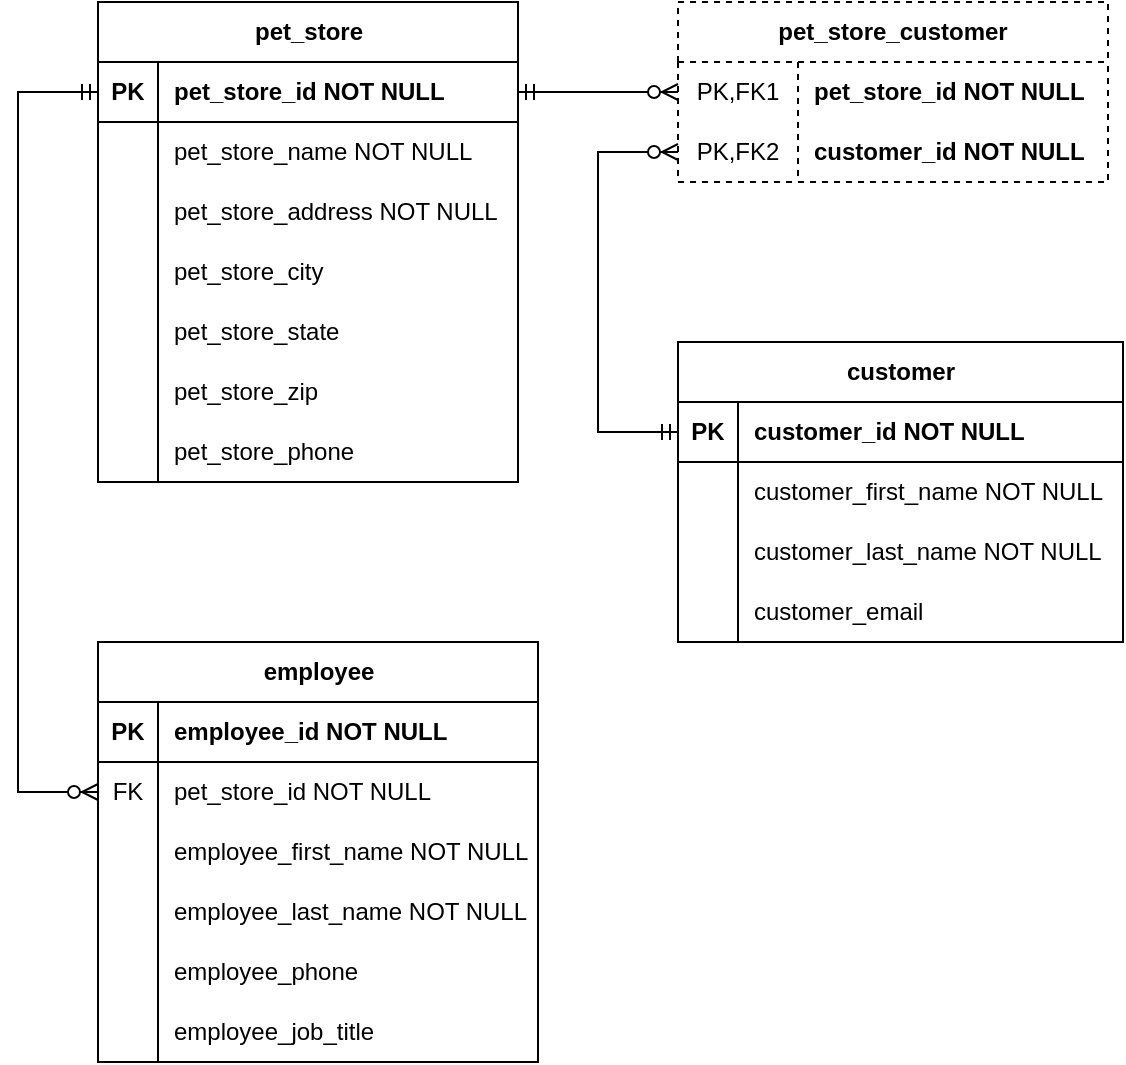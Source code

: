 <mxfile version="24.6.4" type="device">
  <diagram id="R2lEEEUBdFMjLlhIrx00" name="Page-1">
    <mxGraphModel dx="1434" dy="844" grid="1" gridSize="10" guides="1" tooltips="1" connect="1" arrows="1" fold="1" page="1" pageScale="1" pageWidth="850" pageHeight="1100" math="0" shadow="0" extFonts="Permanent Marker^https://fonts.googleapis.com/css?family=Permanent+Marker">
      <root>
        <mxCell id="0" />
        <mxCell id="1" parent="0" />
        <mxCell id="QOdpadEtkiQSoy7AOeeI-1" value="pet_store_customer" style="shape=table;startSize=30;container=1;collapsible=1;childLayout=tableLayout;fixedRows=1;rowLines=0;fontStyle=1;align=center;resizeLast=1;html=1;whiteSpace=wrap;dashed=1;" parent="1" vertex="1">
          <mxGeometry x="370" y="80" width="215" height="90" as="geometry">
            <mxRectangle x="180" y="410" width="150" height="30" as="alternateBounds" />
          </mxGeometry>
        </mxCell>
        <mxCell id="QOdpadEtkiQSoy7AOeeI-2" value="" style="shape=tableRow;horizontal=0;startSize=0;swimlaneHead=0;swimlaneBody=0;fillColor=none;collapsible=0;dropTarget=0;points=[[0,0.5],[1,0.5]];portConstraint=eastwest;top=0;left=0;right=0;bottom=0;html=1;" parent="QOdpadEtkiQSoy7AOeeI-1" vertex="1">
          <mxGeometry y="30" width="215" height="30" as="geometry" />
        </mxCell>
        <mxCell id="QOdpadEtkiQSoy7AOeeI-3" value="PK,FK1" style="shape=partialRectangle;connectable=0;fillColor=none;top=0;left=0;bottom=0;right=0;fontStyle=0;overflow=hidden;html=1;whiteSpace=wrap;" parent="QOdpadEtkiQSoy7AOeeI-2" vertex="1">
          <mxGeometry width="60" height="30" as="geometry">
            <mxRectangle width="60" height="30" as="alternateBounds" />
          </mxGeometry>
        </mxCell>
        <mxCell id="QOdpadEtkiQSoy7AOeeI-4" value="pet_store_id NOT NULL" style="shape=partialRectangle;connectable=0;fillColor=none;top=0;left=0;bottom=0;right=0;align=left;spacingLeft=6;fontStyle=1;overflow=hidden;html=1;whiteSpace=wrap;" parent="QOdpadEtkiQSoy7AOeeI-2" vertex="1">
          <mxGeometry x="60" width="155" height="30" as="geometry">
            <mxRectangle width="155" height="30" as="alternateBounds" />
          </mxGeometry>
        </mxCell>
        <mxCell id="QOdpadEtkiQSoy7AOeeI-5" value="" style="shape=tableRow;horizontal=0;startSize=0;swimlaneHead=0;swimlaneBody=0;fillColor=none;collapsible=0;dropTarget=0;points=[[0,0.5],[1,0.5]];portConstraint=eastwest;top=0;left=0;right=0;bottom=0;html=1;" parent="QOdpadEtkiQSoy7AOeeI-1" vertex="1">
          <mxGeometry y="60" width="215" height="30" as="geometry" />
        </mxCell>
        <mxCell id="QOdpadEtkiQSoy7AOeeI-6" value="PK,FK2" style="shape=partialRectangle;connectable=0;fillColor=none;top=0;left=0;bottom=0;right=0;fontStyle=0;overflow=hidden;html=1;whiteSpace=wrap;" parent="QOdpadEtkiQSoy7AOeeI-5" vertex="1">
          <mxGeometry width="60" height="30" as="geometry">
            <mxRectangle width="60" height="30" as="alternateBounds" />
          </mxGeometry>
        </mxCell>
        <mxCell id="QOdpadEtkiQSoy7AOeeI-7" value="customer_id NOT NULL" style="shape=partialRectangle;connectable=0;fillColor=none;top=0;left=0;bottom=0;right=0;align=left;spacingLeft=6;fontStyle=1;overflow=hidden;html=1;whiteSpace=wrap;" parent="QOdpadEtkiQSoy7AOeeI-5" vertex="1">
          <mxGeometry x="60" width="155" height="30" as="geometry">
            <mxRectangle width="155" height="30" as="alternateBounds" />
          </mxGeometry>
        </mxCell>
        <mxCell id="QOdpadEtkiQSoy7AOeeI-14" value="pet_store" style="shape=table;startSize=30;container=1;collapsible=1;childLayout=tableLayout;fixedRows=1;rowLines=0;fontStyle=1;align=center;resizeLast=1;html=1;" parent="1" vertex="1">
          <mxGeometry x="80" y="80" width="210" height="240" as="geometry" />
        </mxCell>
        <mxCell id="QOdpadEtkiQSoy7AOeeI-15" value="" style="shape=tableRow;horizontal=0;startSize=0;swimlaneHead=0;swimlaneBody=0;fillColor=none;collapsible=0;dropTarget=0;points=[[0,0.5],[1,0.5]];portConstraint=eastwest;top=0;left=0;right=0;bottom=1;" parent="QOdpadEtkiQSoy7AOeeI-14" vertex="1">
          <mxGeometry y="30" width="210" height="30" as="geometry" />
        </mxCell>
        <mxCell id="QOdpadEtkiQSoy7AOeeI-16" value="PK" style="shape=partialRectangle;connectable=0;fillColor=none;top=0;left=0;bottom=0;right=0;fontStyle=1;overflow=hidden;whiteSpace=wrap;html=1;" parent="QOdpadEtkiQSoy7AOeeI-15" vertex="1">
          <mxGeometry width="30" height="30" as="geometry">
            <mxRectangle width="30" height="30" as="alternateBounds" />
          </mxGeometry>
        </mxCell>
        <mxCell id="QOdpadEtkiQSoy7AOeeI-17" value="pet_store_id NOT NULL" style="shape=partialRectangle;connectable=0;fillColor=none;top=0;left=0;bottom=0;right=0;align=left;spacingLeft=6;fontStyle=1;overflow=hidden;whiteSpace=wrap;html=1;" parent="QOdpadEtkiQSoy7AOeeI-15" vertex="1">
          <mxGeometry x="30" width="180" height="30" as="geometry">
            <mxRectangle width="180" height="30" as="alternateBounds" />
          </mxGeometry>
        </mxCell>
        <mxCell id="QOdpadEtkiQSoy7AOeeI-18" value="" style="shape=tableRow;horizontal=0;startSize=0;swimlaneHead=0;swimlaneBody=0;fillColor=none;collapsible=0;dropTarget=0;points=[[0,0.5],[1,0.5]];portConstraint=eastwest;top=0;left=0;right=0;bottom=0;" parent="QOdpadEtkiQSoy7AOeeI-14" vertex="1">
          <mxGeometry y="60" width="210" height="30" as="geometry" />
        </mxCell>
        <mxCell id="QOdpadEtkiQSoy7AOeeI-19" value="" style="shape=partialRectangle;connectable=0;fillColor=none;top=0;left=0;bottom=0;right=0;editable=1;overflow=hidden;whiteSpace=wrap;html=1;" parent="QOdpadEtkiQSoy7AOeeI-18" vertex="1">
          <mxGeometry width="30" height="30" as="geometry">
            <mxRectangle width="30" height="30" as="alternateBounds" />
          </mxGeometry>
        </mxCell>
        <mxCell id="QOdpadEtkiQSoy7AOeeI-20" value="pet_store_name NOT NULL" style="shape=partialRectangle;connectable=0;fillColor=none;top=0;left=0;bottom=0;right=0;align=left;spacingLeft=6;overflow=hidden;whiteSpace=wrap;html=1;" parent="QOdpadEtkiQSoy7AOeeI-18" vertex="1">
          <mxGeometry x="30" width="180" height="30" as="geometry">
            <mxRectangle width="180" height="30" as="alternateBounds" />
          </mxGeometry>
        </mxCell>
        <mxCell id="QOdpadEtkiQSoy7AOeeI-21" value="" style="shape=tableRow;horizontal=0;startSize=0;swimlaneHead=0;swimlaneBody=0;fillColor=none;collapsible=0;dropTarget=0;points=[[0,0.5],[1,0.5]];portConstraint=eastwest;top=0;left=0;right=0;bottom=0;" parent="QOdpadEtkiQSoy7AOeeI-14" vertex="1">
          <mxGeometry y="90" width="210" height="30" as="geometry" />
        </mxCell>
        <mxCell id="QOdpadEtkiQSoy7AOeeI-22" value="" style="shape=partialRectangle;connectable=0;fillColor=none;top=0;left=0;bottom=0;right=0;editable=1;overflow=hidden;whiteSpace=wrap;html=1;" parent="QOdpadEtkiQSoy7AOeeI-21" vertex="1">
          <mxGeometry width="30" height="30" as="geometry">
            <mxRectangle width="30" height="30" as="alternateBounds" />
          </mxGeometry>
        </mxCell>
        <mxCell id="QOdpadEtkiQSoy7AOeeI-23" value="pet_store_address NOT NULL" style="shape=partialRectangle;connectable=0;fillColor=none;top=0;left=0;bottom=0;right=0;align=left;spacingLeft=6;overflow=hidden;whiteSpace=wrap;html=1;" parent="QOdpadEtkiQSoy7AOeeI-21" vertex="1">
          <mxGeometry x="30" width="180" height="30" as="geometry">
            <mxRectangle width="180" height="30" as="alternateBounds" />
          </mxGeometry>
        </mxCell>
        <mxCell id="QOdpadEtkiQSoy7AOeeI-24" value="" style="shape=tableRow;horizontal=0;startSize=0;swimlaneHead=0;swimlaneBody=0;fillColor=none;collapsible=0;dropTarget=0;points=[[0,0.5],[1,0.5]];portConstraint=eastwest;top=0;left=0;right=0;bottom=0;" parent="QOdpadEtkiQSoy7AOeeI-14" vertex="1">
          <mxGeometry y="120" width="210" height="30" as="geometry" />
        </mxCell>
        <mxCell id="QOdpadEtkiQSoy7AOeeI-25" value="" style="shape=partialRectangle;connectable=0;fillColor=none;top=0;left=0;bottom=0;right=0;editable=1;overflow=hidden;whiteSpace=wrap;html=1;" parent="QOdpadEtkiQSoy7AOeeI-24" vertex="1">
          <mxGeometry width="30" height="30" as="geometry">
            <mxRectangle width="30" height="30" as="alternateBounds" />
          </mxGeometry>
        </mxCell>
        <mxCell id="QOdpadEtkiQSoy7AOeeI-26" value="pet_store_city" style="shape=partialRectangle;connectable=0;fillColor=none;top=0;left=0;bottom=0;right=0;align=left;spacingLeft=6;overflow=hidden;whiteSpace=wrap;html=1;" parent="QOdpadEtkiQSoy7AOeeI-24" vertex="1">
          <mxGeometry x="30" width="180" height="30" as="geometry">
            <mxRectangle width="180" height="30" as="alternateBounds" />
          </mxGeometry>
        </mxCell>
        <mxCell id="QOdpadEtkiQSoy7AOeeI-59" style="shape=tableRow;horizontal=0;startSize=0;swimlaneHead=0;swimlaneBody=0;fillColor=none;collapsible=0;dropTarget=0;points=[[0,0.5],[1,0.5]];portConstraint=eastwest;top=0;left=0;right=0;bottom=0;" parent="QOdpadEtkiQSoy7AOeeI-14" vertex="1">
          <mxGeometry y="150" width="210" height="30" as="geometry" />
        </mxCell>
        <mxCell id="QOdpadEtkiQSoy7AOeeI-60" style="shape=partialRectangle;connectable=0;fillColor=none;top=0;left=0;bottom=0;right=0;editable=1;overflow=hidden;whiteSpace=wrap;html=1;" parent="QOdpadEtkiQSoy7AOeeI-59" vertex="1">
          <mxGeometry width="30" height="30" as="geometry">
            <mxRectangle width="30" height="30" as="alternateBounds" />
          </mxGeometry>
        </mxCell>
        <mxCell id="QOdpadEtkiQSoy7AOeeI-61" value="pet_store_state" style="shape=partialRectangle;connectable=0;fillColor=none;top=0;left=0;bottom=0;right=0;align=left;spacingLeft=6;overflow=hidden;whiteSpace=wrap;html=1;" parent="QOdpadEtkiQSoy7AOeeI-59" vertex="1">
          <mxGeometry x="30" width="180" height="30" as="geometry">
            <mxRectangle width="180" height="30" as="alternateBounds" />
          </mxGeometry>
        </mxCell>
        <mxCell id="QOdpadEtkiQSoy7AOeeI-56" style="shape=tableRow;horizontal=0;startSize=0;swimlaneHead=0;swimlaneBody=0;fillColor=none;collapsible=0;dropTarget=0;points=[[0,0.5],[1,0.5]];portConstraint=eastwest;top=0;left=0;right=0;bottom=0;" parent="QOdpadEtkiQSoy7AOeeI-14" vertex="1">
          <mxGeometry y="180" width="210" height="30" as="geometry" />
        </mxCell>
        <mxCell id="QOdpadEtkiQSoy7AOeeI-57" style="shape=partialRectangle;connectable=0;fillColor=none;top=0;left=0;bottom=0;right=0;editable=1;overflow=hidden;whiteSpace=wrap;html=1;" parent="QOdpadEtkiQSoy7AOeeI-56" vertex="1">
          <mxGeometry width="30" height="30" as="geometry">
            <mxRectangle width="30" height="30" as="alternateBounds" />
          </mxGeometry>
        </mxCell>
        <mxCell id="QOdpadEtkiQSoy7AOeeI-58" value="pet_store_zip" style="shape=partialRectangle;connectable=0;fillColor=none;top=0;left=0;bottom=0;right=0;align=left;spacingLeft=6;overflow=hidden;whiteSpace=wrap;html=1;" parent="QOdpadEtkiQSoy7AOeeI-56" vertex="1">
          <mxGeometry x="30" width="180" height="30" as="geometry">
            <mxRectangle width="180" height="30" as="alternateBounds" />
          </mxGeometry>
        </mxCell>
        <mxCell id="QOdpadEtkiQSoy7AOeeI-53" style="shape=tableRow;horizontal=0;startSize=0;swimlaneHead=0;swimlaneBody=0;fillColor=none;collapsible=0;dropTarget=0;points=[[0,0.5],[1,0.5]];portConstraint=eastwest;top=0;left=0;right=0;bottom=0;" parent="QOdpadEtkiQSoy7AOeeI-14" vertex="1">
          <mxGeometry y="210" width="210" height="30" as="geometry" />
        </mxCell>
        <mxCell id="QOdpadEtkiQSoy7AOeeI-54" style="shape=partialRectangle;connectable=0;fillColor=none;top=0;left=0;bottom=0;right=0;editable=1;overflow=hidden;whiteSpace=wrap;html=1;" parent="QOdpadEtkiQSoy7AOeeI-53" vertex="1">
          <mxGeometry width="30" height="30" as="geometry">
            <mxRectangle width="30" height="30" as="alternateBounds" />
          </mxGeometry>
        </mxCell>
        <mxCell id="QOdpadEtkiQSoy7AOeeI-55" value="pet_store_phone" style="shape=partialRectangle;connectable=0;fillColor=none;top=0;left=0;bottom=0;right=0;align=left;spacingLeft=6;overflow=hidden;whiteSpace=wrap;html=1;" parent="QOdpadEtkiQSoy7AOeeI-53" vertex="1">
          <mxGeometry x="30" width="180" height="30" as="geometry">
            <mxRectangle width="180" height="30" as="alternateBounds" />
          </mxGeometry>
        </mxCell>
        <mxCell id="QOdpadEtkiQSoy7AOeeI-27" value="customer" style="shape=table;startSize=30;container=1;collapsible=1;childLayout=tableLayout;fixedRows=1;rowLines=0;fontStyle=1;align=center;resizeLast=1;html=1;" parent="1" vertex="1">
          <mxGeometry x="370" y="250" width="222.5" height="150" as="geometry" />
        </mxCell>
        <mxCell id="QOdpadEtkiQSoy7AOeeI-28" value="" style="shape=tableRow;horizontal=0;startSize=0;swimlaneHead=0;swimlaneBody=0;fillColor=none;collapsible=0;dropTarget=0;points=[[0,0.5],[1,0.5]];portConstraint=eastwest;top=0;left=0;right=0;bottom=1;" parent="QOdpadEtkiQSoy7AOeeI-27" vertex="1">
          <mxGeometry y="30" width="222.5" height="30" as="geometry" />
        </mxCell>
        <mxCell id="QOdpadEtkiQSoy7AOeeI-29" value="PK" style="shape=partialRectangle;connectable=0;fillColor=none;top=0;left=0;bottom=0;right=0;fontStyle=1;overflow=hidden;whiteSpace=wrap;html=1;" parent="QOdpadEtkiQSoy7AOeeI-28" vertex="1">
          <mxGeometry width="30" height="30" as="geometry">
            <mxRectangle width="30" height="30" as="alternateBounds" />
          </mxGeometry>
        </mxCell>
        <mxCell id="QOdpadEtkiQSoy7AOeeI-30" value="customer_id NOT NULL" style="shape=partialRectangle;connectable=0;fillColor=none;top=0;left=0;bottom=0;right=0;align=left;spacingLeft=6;fontStyle=1;overflow=hidden;whiteSpace=wrap;html=1;" parent="QOdpadEtkiQSoy7AOeeI-28" vertex="1">
          <mxGeometry x="30" width="192.5" height="30" as="geometry">
            <mxRectangle width="192.5" height="30" as="alternateBounds" />
          </mxGeometry>
        </mxCell>
        <mxCell id="QOdpadEtkiQSoy7AOeeI-31" value="" style="shape=tableRow;horizontal=0;startSize=0;swimlaneHead=0;swimlaneBody=0;fillColor=none;collapsible=0;dropTarget=0;points=[[0,0.5],[1,0.5]];portConstraint=eastwest;top=0;left=0;right=0;bottom=0;" parent="QOdpadEtkiQSoy7AOeeI-27" vertex="1">
          <mxGeometry y="60" width="222.5" height="30" as="geometry" />
        </mxCell>
        <mxCell id="QOdpadEtkiQSoy7AOeeI-32" value="" style="shape=partialRectangle;connectable=0;fillColor=none;top=0;left=0;bottom=0;right=0;editable=1;overflow=hidden;whiteSpace=wrap;html=1;" parent="QOdpadEtkiQSoy7AOeeI-31" vertex="1">
          <mxGeometry width="30" height="30" as="geometry">
            <mxRectangle width="30" height="30" as="alternateBounds" />
          </mxGeometry>
        </mxCell>
        <mxCell id="QOdpadEtkiQSoy7AOeeI-33" value="customer_first_name NOT NULL" style="shape=partialRectangle;connectable=0;fillColor=none;top=0;left=0;bottom=0;right=0;align=left;spacingLeft=6;overflow=hidden;whiteSpace=wrap;html=1;" parent="QOdpadEtkiQSoy7AOeeI-31" vertex="1">
          <mxGeometry x="30" width="192.5" height="30" as="geometry">
            <mxRectangle width="192.5" height="30" as="alternateBounds" />
          </mxGeometry>
        </mxCell>
        <mxCell id="QOdpadEtkiQSoy7AOeeI-34" value="" style="shape=tableRow;horizontal=0;startSize=0;swimlaneHead=0;swimlaneBody=0;fillColor=none;collapsible=0;dropTarget=0;points=[[0,0.5],[1,0.5]];portConstraint=eastwest;top=0;left=0;right=0;bottom=0;" parent="QOdpadEtkiQSoy7AOeeI-27" vertex="1">
          <mxGeometry y="90" width="222.5" height="30" as="geometry" />
        </mxCell>
        <mxCell id="QOdpadEtkiQSoy7AOeeI-35" value="" style="shape=partialRectangle;connectable=0;fillColor=none;top=0;left=0;bottom=0;right=0;editable=1;overflow=hidden;whiteSpace=wrap;html=1;" parent="QOdpadEtkiQSoy7AOeeI-34" vertex="1">
          <mxGeometry width="30" height="30" as="geometry">
            <mxRectangle width="30" height="30" as="alternateBounds" />
          </mxGeometry>
        </mxCell>
        <mxCell id="QOdpadEtkiQSoy7AOeeI-36" value="customer_last_name NOT NULL" style="shape=partialRectangle;connectable=0;fillColor=none;top=0;left=0;bottom=0;right=0;align=left;spacingLeft=6;overflow=hidden;whiteSpace=wrap;html=1;" parent="QOdpadEtkiQSoy7AOeeI-34" vertex="1">
          <mxGeometry x="30" width="192.5" height="30" as="geometry">
            <mxRectangle width="192.5" height="30" as="alternateBounds" />
          </mxGeometry>
        </mxCell>
        <mxCell id="QOdpadEtkiQSoy7AOeeI-37" value="" style="shape=tableRow;horizontal=0;startSize=0;swimlaneHead=0;swimlaneBody=0;fillColor=none;collapsible=0;dropTarget=0;points=[[0,0.5],[1,0.5]];portConstraint=eastwest;top=0;left=0;right=0;bottom=0;" parent="QOdpadEtkiQSoy7AOeeI-27" vertex="1">
          <mxGeometry y="120" width="222.5" height="30" as="geometry" />
        </mxCell>
        <mxCell id="QOdpadEtkiQSoy7AOeeI-38" value="" style="shape=partialRectangle;connectable=0;fillColor=none;top=0;left=0;bottom=0;right=0;editable=1;overflow=hidden;whiteSpace=wrap;html=1;" parent="QOdpadEtkiQSoy7AOeeI-37" vertex="1">
          <mxGeometry width="30" height="30" as="geometry">
            <mxRectangle width="30" height="30" as="alternateBounds" />
          </mxGeometry>
        </mxCell>
        <mxCell id="QOdpadEtkiQSoy7AOeeI-39" value="customer_email" style="shape=partialRectangle;connectable=0;fillColor=none;top=0;left=0;bottom=0;right=0;align=left;spacingLeft=6;overflow=hidden;whiteSpace=wrap;html=1;" parent="QOdpadEtkiQSoy7AOeeI-37" vertex="1">
          <mxGeometry x="30" width="192.5" height="30" as="geometry">
            <mxRectangle width="192.5" height="30" as="alternateBounds" />
          </mxGeometry>
        </mxCell>
        <mxCell id="QOdpadEtkiQSoy7AOeeI-40" value="employee" style="shape=table;startSize=30;container=1;collapsible=1;childLayout=tableLayout;fixedRows=1;rowLines=0;fontStyle=1;align=center;resizeLast=1;html=1;" parent="1" vertex="1">
          <mxGeometry x="80" y="400" width="220" height="210" as="geometry" />
        </mxCell>
        <mxCell id="QOdpadEtkiQSoy7AOeeI-41" value="" style="shape=tableRow;horizontal=0;startSize=0;swimlaneHead=0;swimlaneBody=0;fillColor=none;collapsible=0;dropTarget=0;points=[[0,0.5],[1,0.5]];portConstraint=eastwest;top=0;left=0;right=0;bottom=1;" parent="QOdpadEtkiQSoy7AOeeI-40" vertex="1">
          <mxGeometry y="30" width="220" height="30" as="geometry" />
        </mxCell>
        <mxCell id="QOdpadEtkiQSoy7AOeeI-42" value="PK" style="shape=partialRectangle;connectable=0;fillColor=none;top=0;left=0;bottom=0;right=0;fontStyle=1;overflow=hidden;whiteSpace=wrap;html=1;" parent="QOdpadEtkiQSoy7AOeeI-41" vertex="1">
          <mxGeometry width="30" height="30" as="geometry">
            <mxRectangle width="30" height="30" as="alternateBounds" />
          </mxGeometry>
        </mxCell>
        <mxCell id="QOdpadEtkiQSoy7AOeeI-43" value="employee_id NOT NULL" style="shape=partialRectangle;connectable=0;fillColor=none;top=0;left=0;bottom=0;right=0;align=left;spacingLeft=6;fontStyle=1;overflow=hidden;whiteSpace=wrap;html=1;" parent="QOdpadEtkiQSoy7AOeeI-41" vertex="1">
          <mxGeometry x="30" width="190" height="30" as="geometry">
            <mxRectangle width="190" height="30" as="alternateBounds" />
          </mxGeometry>
        </mxCell>
        <mxCell id="QOdpadEtkiQSoy7AOeeI-44" value="" style="shape=tableRow;horizontal=0;startSize=0;swimlaneHead=0;swimlaneBody=0;fillColor=none;collapsible=0;dropTarget=0;points=[[0,0.5],[1,0.5]];portConstraint=eastwest;top=0;left=0;right=0;bottom=0;" parent="QOdpadEtkiQSoy7AOeeI-40" vertex="1">
          <mxGeometry y="60" width="220" height="30" as="geometry" />
        </mxCell>
        <mxCell id="QOdpadEtkiQSoy7AOeeI-45" value="FK" style="shape=partialRectangle;connectable=0;fillColor=none;top=0;left=0;bottom=0;right=0;editable=1;overflow=hidden;whiteSpace=wrap;html=1;" parent="QOdpadEtkiQSoy7AOeeI-44" vertex="1">
          <mxGeometry width="30" height="30" as="geometry">
            <mxRectangle width="30" height="30" as="alternateBounds" />
          </mxGeometry>
        </mxCell>
        <mxCell id="QOdpadEtkiQSoy7AOeeI-46" value="pet_store_id NOT NULL" style="shape=partialRectangle;connectable=0;fillColor=none;top=0;left=0;bottom=0;right=0;align=left;spacingLeft=6;overflow=hidden;whiteSpace=wrap;html=1;" parent="QOdpadEtkiQSoy7AOeeI-44" vertex="1">
          <mxGeometry x="30" width="190" height="30" as="geometry">
            <mxRectangle width="190" height="30" as="alternateBounds" />
          </mxGeometry>
        </mxCell>
        <mxCell id="QOdpadEtkiQSoy7AOeeI-47" value="" style="shape=tableRow;horizontal=0;startSize=0;swimlaneHead=0;swimlaneBody=0;fillColor=none;collapsible=0;dropTarget=0;points=[[0,0.5],[1,0.5]];portConstraint=eastwest;top=0;left=0;right=0;bottom=0;" parent="QOdpadEtkiQSoy7AOeeI-40" vertex="1">
          <mxGeometry y="90" width="220" height="30" as="geometry" />
        </mxCell>
        <mxCell id="QOdpadEtkiQSoy7AOeeI-48" value="" style="shape=partialRectangle;connectable=0;fillColor=none;top=0;left=0;bottom=0;right=0;editable=1;overflow=hidden;whiteSpace=wrap;html=1;" parent="QOdpadEtkiQSoy7AOeeI-47" vertex="1">
          <mxGeometry width="30" height="30" as="geometry">
            <mxRectangle width="30" height="30" as="alternateBounds" />
          </mxGeometry>
        </mxCell>
        <mxCell id="QOdpadEtkiQSoy7AOeeI-49" value="employee_first_name NOT NULL" style="shape=partialRectangle;connectable=0;fillColor=none;top=0;left=0;bottom=0;right=0;align=left;spacingLeft=6;overflow=hidden;whiteSpace=wrap;html=1;" parent="QOdpadEtkiQSoy7AOeeI-47" vertex="1">
          <mxGeometry x="30" width="190" height="30" as="geometry">
            <mxRectangle width="190" height="30" as="alternateBounds" />
          </mxGeometry>
        </mxCell>
        <mxCell id="QOdpadEtkiQSoy7AOeeI-50" value="" style="shape=tableRow;horizontal=0;startSize=0;swimlaneHead=0;swimlaneBody=0;fillColor=none;collapsible=0;dropTarget=0;points=[[0,0.5],[1,0.5]];portConstraint=eastwest;top=0;left=0;right=0;bottom=0;" parent="QOdpadEtkiQSoy7AOeeI-40" vertex="1">
          <mxGeometry y="120" width="220" height="30" as="geometry" />
        </mxCell>
        <mxCell id="QOdpadEtkiQSoy7AOeeI-51" value="" style="shape=partialRectangle;connectable=0;fillColor=none;top=0;left=0;bottom=0;right=0;editable=1;overflow=hidden;whiteSpace=wrap;html=1;" parent="QOdpadEtkiQSoy7AOeeI-50" vertex="1">
          <mxGeometry width="30" height="30" as="geometry">
            <mxRectangle width="30" height="30" as="alternateBounds" />
          </mxGeometry>
        </mxCell>
        <mxCell id="QOdpadEtkiQSoy7AOeeI-52" value="employee_last_name NOT NULL" style="shape=partialRectangle;connectable=0;fillColor=none;top=0;left=0;bottom=0;right=0;align=left;spacingLeft=6;overflow=hidden;whiteSpace=wrap;html=1;" parent="QOdpadEtkiQSoy7AOeeI-50" vertex="1">
          <mxGeometry x="30" width="190" height="30" as="geometry">
            <mxRectangle width="190" height="30" as="alternateBounds" />
          </mxGeometry>
        </mxCell>
        <mxCell id="QOdpadEtkiQSoy7AOeeI-65" style="shape=tableRow;horizontal=0;startSize=0;swimlaneHead=0;swimlaneBody=0;fillColor=none;collapsible=0;dropTarget=0;points=[[0,0.5],[1,0.5]];portConstraint=eastwest;top=0;left=0;right=0;bottom=0;" parent="QOdpadEtkiQSoy7AOeeI-40" vertex="1">
          <mxGeometry y="150" width="220" height="30" as="geometry" />
        </mxCell>
        <mxCell id="QOdpadEtkiQSoy7AOeeI-66" style="shape=partialRectangle;connectable=0;fillColor=none;top=0;left=0;bottom=0;right=0;editable=1;overflow=hidden;whiteSpace=wrap;html=1;" parent="QOdpadEtkiQSoy7AOeeI-65" vertex="1">
          <mxGeometry width="30" height="30" as="geometry">
            <mxRectangle width="30" height="30" as="alternateBounds" />
          </mxGeometry>
        </mxCell>
        <mxCell id="QOdpadEtkiQSoy7AOeeI-67" value="employee_phone" style="shape=partialRectangle;connectable=0;fillColor=none;top=0;left=0;bottom=0;right=0;align=left;spacingLeft=6;overflow=hidden;whiteSpace=wrap;html=1;" parent="QOdpadEtkiQSoy7AOeeI-65" vertex="1">
          <mxGeometry x="30" width="190" height="30" as="geometry">
            <mxRectangle width="190" height="30" as="alternateBounds" />
          </mxGeometry>
        </mxCell>
        <mxCell id="QOdpadEtkiQSoy7AOeeI-62" style="shape=tableRow;horizontal=0;startSize=0;swimlaneHead=0;swimlaneBody=0;fillColor=none;collapsible=0;dropTarget=0;points=[[0,0.5],[1,0.5]];portConstraint=eastwest;top=0;left=0;right=0;bottom=0;" parent="QOdpadEtkiQSoy7AOeeI-40" vertex="1">
          <mxGeometry y="180" width="220" height="30" as="geometry" />
        </mxCell>
        <mxCell id="QOdpadEtkiQSoy7AOeeI-63" style="shape=partialRectangle;connectable=0;fillColor=none;top=0;left=0;bottom=0;right=0;editable=1;overflow=hidden;whiteSpace=wrap;html=1;" parent="QOdpadEtkiQSoy7AOeeI-62" vertex="1">
          <mxGeometry width="30" height="30" as="geometry">
            <mxRectangle width="30" height="30" as="alternateBounds" />
          </mxGeometry>
        </mxCell>
        <mxCell id="QOdpadEtkiQSoy7AOeeI-64" value="employee_job_title" style="shape=partialRectangle;connectable=0;fillColor=none;top=0;left=0;bottom=0;right=0;align=left;spacingLeft=6;overflow=hidden;whiteSpace=wrap;html=1;" parent="QOdpadEtkiQSoy7AOeeI-62" vertex="1">
          <mxGeometry x="30" width="190" height="30" as="geometry">
            <mxRectangle width="190" height="30" as="alternateBounds" />
          </mxGeometry>
        </mxCell>
        <mxCell id="QOdpadEtkiQSoy7AOeeI-69" value="" style="edgeStyle=entityRelationEdgeStyle;fontSize=12;html=1;endArrow=ERzeroToMany;startArrow=ERmandOne;rounded=0;entryX=0;entryY=0.5;entryDx=0;entryDy=0;exitX=1;exitY=0.5;exitDx=0;exitDy=0;" parent="1" source="QOdpadEtkiQSoy7AOeeI-15" target="QOdpadEtkiQSoy7AOeeI-2" edge="1">
          <mxGeometry width="100" height="100" relative="1" as="geometry">
            <mxPoint x="700" y="47.5" as="sourcePoint" />
            <mxPoint x="709" y="202.5" as="targetPoint" />
          </mxGeometry>
        </mxCell>
        <mxCell id="eLetn1VxrXL4GK4Hw2ZE-1" value="" style="fontSize=12;html=1;endArrow=ERzeroToMany;startArrow=ERmandOne;rounded=0;exitX=0;exitY=0.5;exitDx=0;exitDy=0;edgeStyle=orthogonalEdgeStyle;" parent="1" source="QOdpadEtkiQSoy7AOeeI-15" target="QOdpadEtkiQSoy7AOeeI-44" edge="1">
          <mxGeometry width="100" height="100" relative="1" as="geometry">
            <mxPoint x="320" y="300" as="sourcePoint" />
            <mxPoint x="510" y="700" as="targetPoint" />
            <Array as="points">
              <mxPoint x="40" y="125" />
              <mxPoint x="40" y="475" />
            </Array>
          </mxGeometry>
        </mxCell>
        <mxCell id="eLetn1VxrXL4GK4Hw2ZE-2" value="" style="edgeStyle=orthogonalEdgeStyle;fontSize=12;html=1;endArrow=ERzeroToMany;startArrow=ERmandOne;rounded=0;entryX=0;entryY=0.5;entryDx=0;entryDy=0;exitX=0;exitY=0.5;exitDx=0;exitDy=0;" parent="1" source="QOdpadEtkiQSoy7AOeeI-28" target="QOdpadEtkiQSoy7AOeeI-5" edge="1">
          <mxGeometry width="100" height="100" relative="1" as="geometry">
            <mxPoint x="670" y="320" as="sourcePoint" />
            <mxPoint x="770" y="220" as="targetPoint" />
            <Array as="points">
              <mxPoint x="330" y="295" />
              <mxPoint x="330" y="155" />
            </Array>
          </mxGeometry>
        </mxCell>
      </root>
    </mxGraphModel>
  </diagram>
</mxfile>
